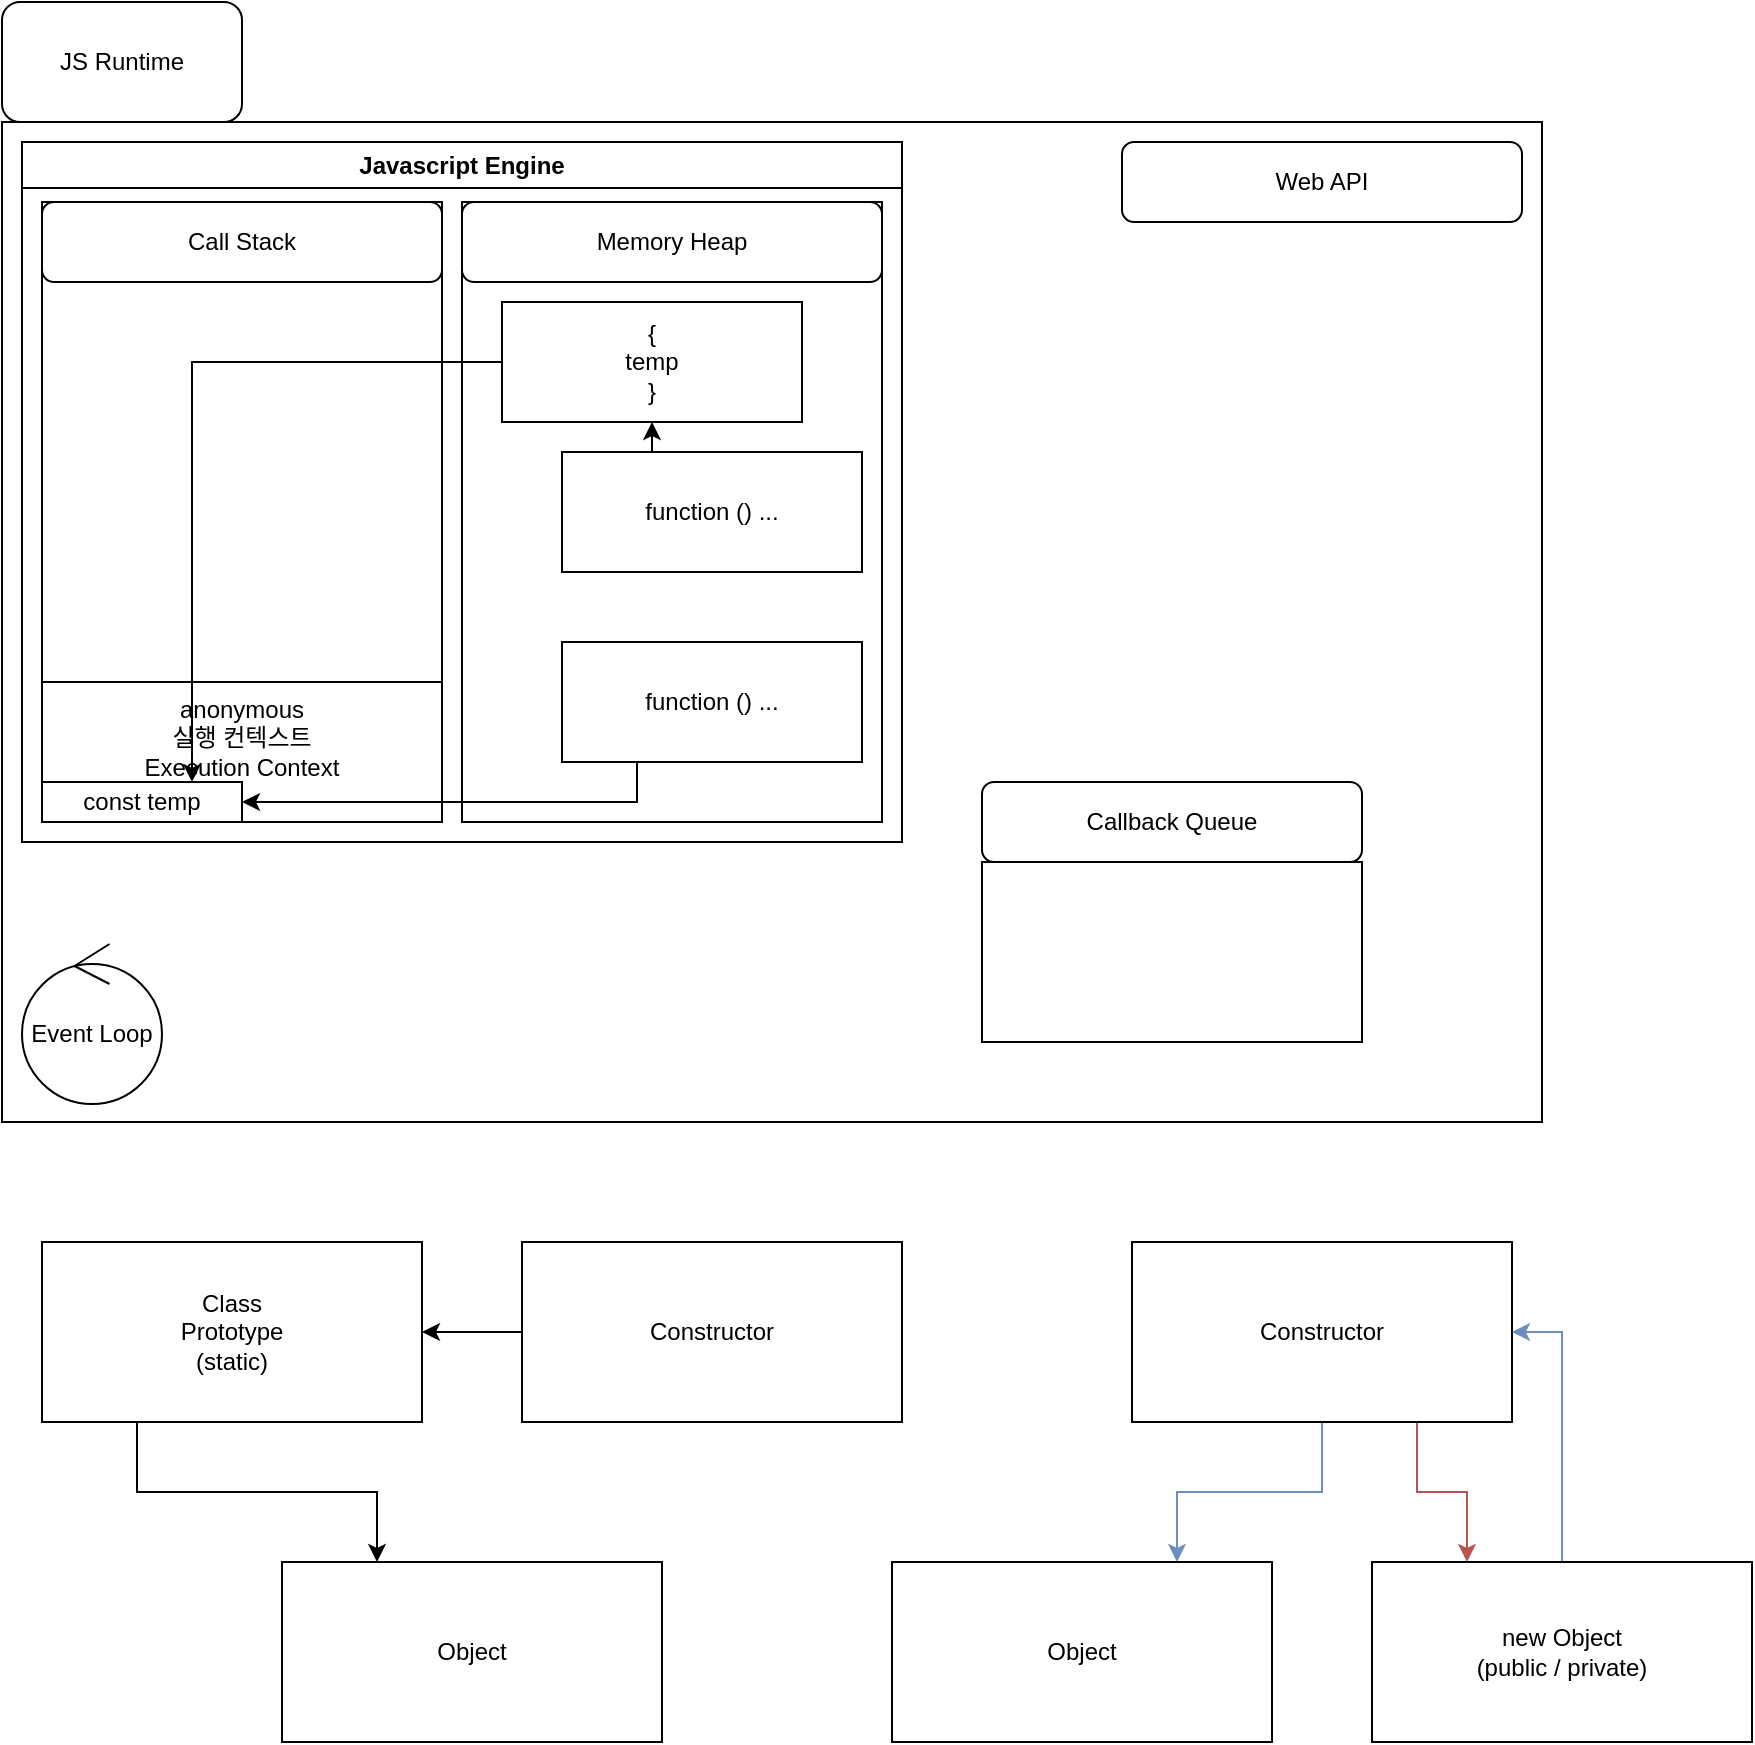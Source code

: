 <mxfile version="21.6.2" type="device">
  <diagram name="페이지-1" id="LRV9yE4w53HvQbfg9ijL">
    <mxGraphModel dx="928" dy="519" grid="1" gridSize="10" guides="1" tooltips="1" connect="1" arrows="1" fold="1" page="1" pageScale="1" pageWidth="827" pageHeight="1169" math="0" shadow="0">
      <root>
        <mxCell id="0" />
        <mxCell id="1" parent="0" />
        <mxCell id="JSBXhnSBdoEHyfM7yJ-U-1" value="" style="rounded=0;whiteSpace=wrap;html=1;" parent="1" vertex="1">
          <mxGeometry x="20" y="80" width="770" height="500" as="geometry" />
        </mxCell>
        <mxCell id="JSBXhnSBdoEHyfM7yJ-U-2" value="JS Runtime" style="rounded=1;whiteSpace=wrap;html=1;" parent="1" vertex="1">
          <mxGeometry x="20" y="20" width="120" height="60" as="geometry" />
        </mxCell>
        <mxCell id="JSBXhnSBdoEHyfM7yJ-U-3" value="" style="rounded=0;whiteSpace=wrap;html=1;" parent="1" vertex="1">
          <mxGeometry x="250" y="120" width="210" height="310" as="geometry" />
        </mxCell>
        <mxCell id="JSBXhnSBdoEHyfM7yJ-U-4" value="Memory Heap" style="rounded=1;whiteSpace=wrap;html=1;" parent="1" vertex="1">
          <mxGeometry x="250" y="120" width="210" height="40" as="geometry" />
        </mxCell>
        <mxCell id="JSBXhnSBdoEHyfM7yJ-U-7" value="" style="rounded=0;whiteSpace=wrap;html=1;" parent="1" vertex="1">
          <mxGeometry x="40" y="120" width="200" height="310" as="geometry" />
        </mxCell>
        <mxCell id="JSBXhnSBdoEHyfM7yJ-U-6" value="Call Stack" style="rounded=1;whiteSpace=wrap;html=1;" parent="1" vertex="1">
          <mxGeometry x="40" y="120" width="200" height="40" as="geometry" />
        </mxCell>
        <mxCell id="JSBXhnSBdoEHyfM7yJ-U-9" value="Event Loop" style="ellipse;shape=umlControl;whiteSpace=wrap;html=1;" parent="1" vertex="1">
          <mxGeometry x="30" y="491" width="70" height="80" as="geometry" />
        </mxCell>
        <mxCell id="JSBXhnSBdoEHyfM7yJ-U-11" value="Web API" style="rounded=1;whiteSpace=wrap;html=1;" parent="1" vertex="1">
          <mxGeometry x="580" y="90" width="200" height="40" as="geometry" />
        </mxCell>
        <mxCell id="JSBXhnSBdoEHyfM7yJ-U-13" value="" style="rounded=0;whiteSpace=wrap;html=1;" parent="1" vertex="1">
          <mxGeometry x="510" y="450" width="190" height="90" as="geometry" />
        </mxCell>
        <mxCell id="JSBXhnSBdoEHyfM7yJ-U-19" value="Callback Queue" style="rounded=1;whiteSpace=wrap;html=1;" parent="1" vertex="1">
          <mxGeometry x="510" y="410" width="190" height="40" as="geometry" />
        </mxCell>
        <mxCell id="JSBXhnSBdoEHyfM7yJ-U-25" value="Javascript Engine" style="swimlane;whiteSpace=wrap;html=1;" parent="1" vertex="1">
          <mxGeometry x="30" y="90" width="440" height="350" as="geometry" />
        </mxCell>
        <mxCell id="xzAWG37LkjonEWlrzQVd-4" value="anonymous&lt;br&gt;실행 컨텍스트&lt;br&gt;Execution Context&lt;br&gt;&lt;br&gt;" style="rounded=0;whiteSpace=wrap;html=1;" parent="1" vertex="1">
          <mxGeometry x="40" y="360" width="200" height="70" as="geometry" />
        </mxCell>
        <mxCell id="elNNjKy1mMnkEC37RAbz-1" style="edgeStyle=orthogonalEdgeStyle;rounded=0;orthogonalLoop=1;jettySize=auto;html=1;exitX=0.25;exitY=1;exitDx=0;exitDy=0;entryX=1;entryY=0.5;entryDx=0;entryDy=0;" edge="1" parent="1" source="0QKlS4bDayFesQUnmb8b-1" target="elNNjKy1mMnkEC37RAbz-2">
          <mxGeometry relative="1" as="geometry" />
        </mxCell>
        <mxCell id="0QKlS4bDayFesQUnmb8b-1" value="function () ..." style="rounded=0;whiteSpace=wrap;html=1;" parent="1" vertex="1">
          <mxGeometry x="300" y="340" width="150" height="60" as="geometry" />
        </mxCell>
        <mxCell id="elNNjKy1mMnkEC37RAbz-10" style="edgeStyle=orthogonalEdgeStyle;rounded=0;orthogonalLoop=1;jettySize=auto;html=1;exitX=0.25;exitY=1;exitDx=0;exitDy=0;entryX=0.25;entryY=0;entryDx=0;entryDy=0;" edge="1" parent="1" source="0QKlS4bDayFesQUnmb8b-2" target="0QKlS4bDayFesQUnmb8b-4">
          <mxGeometry relative="1" as="geometry" />
        </mxCell>
        <mxCell id="0QKlS4bDayFesQUnmb8b-2" value="Class&lt;br&gt;Prototype&lt;br&gt;(static)" style="rounded=0;whiteSpace=wrap;html=1;" parent="1" vertex="1">
          <mxGeometry x="40" y="640" width="190" height="90" as="geometry" />
        </mxCell>
        <mxCell id="0QKlS4bDayFesQUnmb8b-6" style="edgeStyle=orthogonalEdgeStyle;rounded=0;orthogonalLoop=1;jettySize=auto;html=1;exitX=0;exitY=0.5;exitDx=0;exitDy=0;entryX=1;entryY=0.5;entryDx=0;entryDy=0;" parent="1" source="0QKlS4bDayFesQUnmb8b-3" target="0QKlS4bDayFesQUnmb8b-2" edge="1">
          <mxGeometry relative="1" as="geometry" />
        </mxCell>
        <mxCell id="0QKlS4bDayFesQUnmb8b-3" value="Constructor" style="rounded=0;whiteSpace=wrap;html=1;" parent="1" vertex="1">
          <mxGeometry x="280" y="640" width="190" height="90" as="geometry" />
        </mxCell>
        <mxCell id="0QKlS4bDayFesQUnmb8b-4" value="Object" style="rounded=0;whiteSpace=wrap;html=1;" parent="1" vertex="1">
          <mxGeometry x="160" y="800" width="190" height="90" as="geometry" />
        </mxCell>
        <mxCell id="elNNjKy1mMnkEC37RAbz-2" value="const temp" style="rounded=0;whiteSpace=wrap;html=1;" vertex="1" parent="1">
          <mxGeometry x="40" y="410" width="100" height="20" as="geometry" />
        </mxCell>
        <mxCell id="elNNjKy1mMnkEC37RAbz-6" style="edgeStyle=orthogonalEdgeStyle;rounded=0;orthogonalLoop=1;jettySize=auto;html=1;exitX=0.25;exitY=0;exitDx=0;exitDy=0;entryX=0.5;entryY=1;entryDx=0;entryDy=0;" edge="1" parent="1" source="elNNjKy1mMnkEC37RAbz-3" target="elNNjKy1mMnkEC37RAbz-4">
          <mxGeometry relative="1" as="geometry" />
        </mxCell>
        <mxCell id="elNNjKy1mMnkEC37RAbz-3" value="function () ..." style="rounded=0;whiteSpace=wrap;html=1;" vertex="1" parent="1">
          <mxGeometry x="300" y="245" width="150" height="60" as="geometry" />
        </mxCell>
        <mxCell id="elNNjKy1mMnkEC37RAbz-5" style="edgeStyle=orthogonalEdgeStyle;rounded=0;orthogonalLoop=1;jettySize=auto;html=1;exitX=0;exitY=0.5;exitDx=0;exitDy=0;entryX=0.75;entryY=0;entryDx=0;entryDy=0;" edge="1" parent="1" source="elNNjKy1mMnkEC37RAbz-4" target="elNNjKy1mMnkEC37RAbz-2">
          <mxGeometry relative="1" as="geometry" />
        </mxCell>
        <mxCell id="elNNjKy1mMnkEC37RAbz-4" value="{&lt;br&gt;temp&lt;br&gt;}" style="rounded=0;whiteSpace=wrap;html=1;" vertex="1" parent="1">
          <mxGeometry x="270" y="170" width="150" height="60" as="geometry" />
        </mxCell>
        <mxCell id="elNNjKy1mMnkEC37RAbz-15" style="edgeStyle=orthogonalEdgeStyle;rounded=0;orthogonalLoop=1;jettySize=auto;html=1;exitX=0.75;exitY=1;exitDx=0;exitDy=0;entryX=0.25;entryY=0;entryDx=0;entryDy=0;fillColor=#f8cecc;strokeColor=#b85450;" edge="1" parent="1" source="elNNjKy1mMnkEC37RAbz-17" target="elNNjKy1mMnkEC37RAbz-20">
          <mxGeometry relative="1" as="geometry" />
        </mxCell>
        <mxCell id="elNNjKy1mMnkEC37RAbz-16" style="edgeStyle=orthogonalEdgeStyle;rounded=0;orthogonalLoop=1;jettySize=auto;html=1;exitX=0.5;exitY=1;exitDx=0;exitDy=0;entryX=0.75;entryY=0;entryDx=0;entryDy=0;fillColor=#dae8fc;strokeColor=#6c8ebf;" edge="1" parent="1" source="elNNjKy1mMnkEC37RAbz-17" target="elNNjKy1mMnkEC37RAbz-18">
          <mxGeometry relative="1" as="geometry" />
        </mxCell>
        <mxCell id="elNNjKy1mMnkEC37RAbz-17" value="Constructor" style="rounded=0;whiteSpace=wrap;html=1;" vertex="1" parent="1">
          <mxGeometry x="585" y="640" width="190" height="90" as="geometry" />
        </mxCell>
        <mxCell id="elNNjKy1mMnkEC37RAbz-18" value="Object" style="rounded=0;whiteSpace=wrap;html=1;" vertex="1" parent="1">
          <mxGeometry x="465" y="800" width="190" height="90" as="geometry" />
        </mxCell>
        <mxCell id="elNNjKy1mMnkEC37RAbz-19" style="edgeStyle=orthogonalEdgeStyle;rounded=0;orthogonalLoop=1;jettySize=auto;html=1;exitX=0.5;exitY=0;exitDx=0;exitDy=0;entryX=1;entryY=0.5;entryDx=0;entryDy=0;fillColor=#dae8fc;strokeColor=#6c8ebf;" edge="1" parent="1" source="elNNjKy1mMnkEC37RAbz-20" target="elNNjKy1mMnkEC37RAbz-17">
          <mxGeometry relative="1" as="geometry" />
        </mxCell>
        <mxCell id="elNNjKy1mMnkEC37RAbz-20" value="new Object&lt;br&gt;(public / private)" style="rounded=0;whiteSpace=wrap;html=1;" vertex="1" parent="1">
          <mxGeometry x="705" y="800" width="190" height="90" as="geometry" />
        </mxCell>
      </root>
    </mxGraphModel>
  </diagram>
</mxfile>

